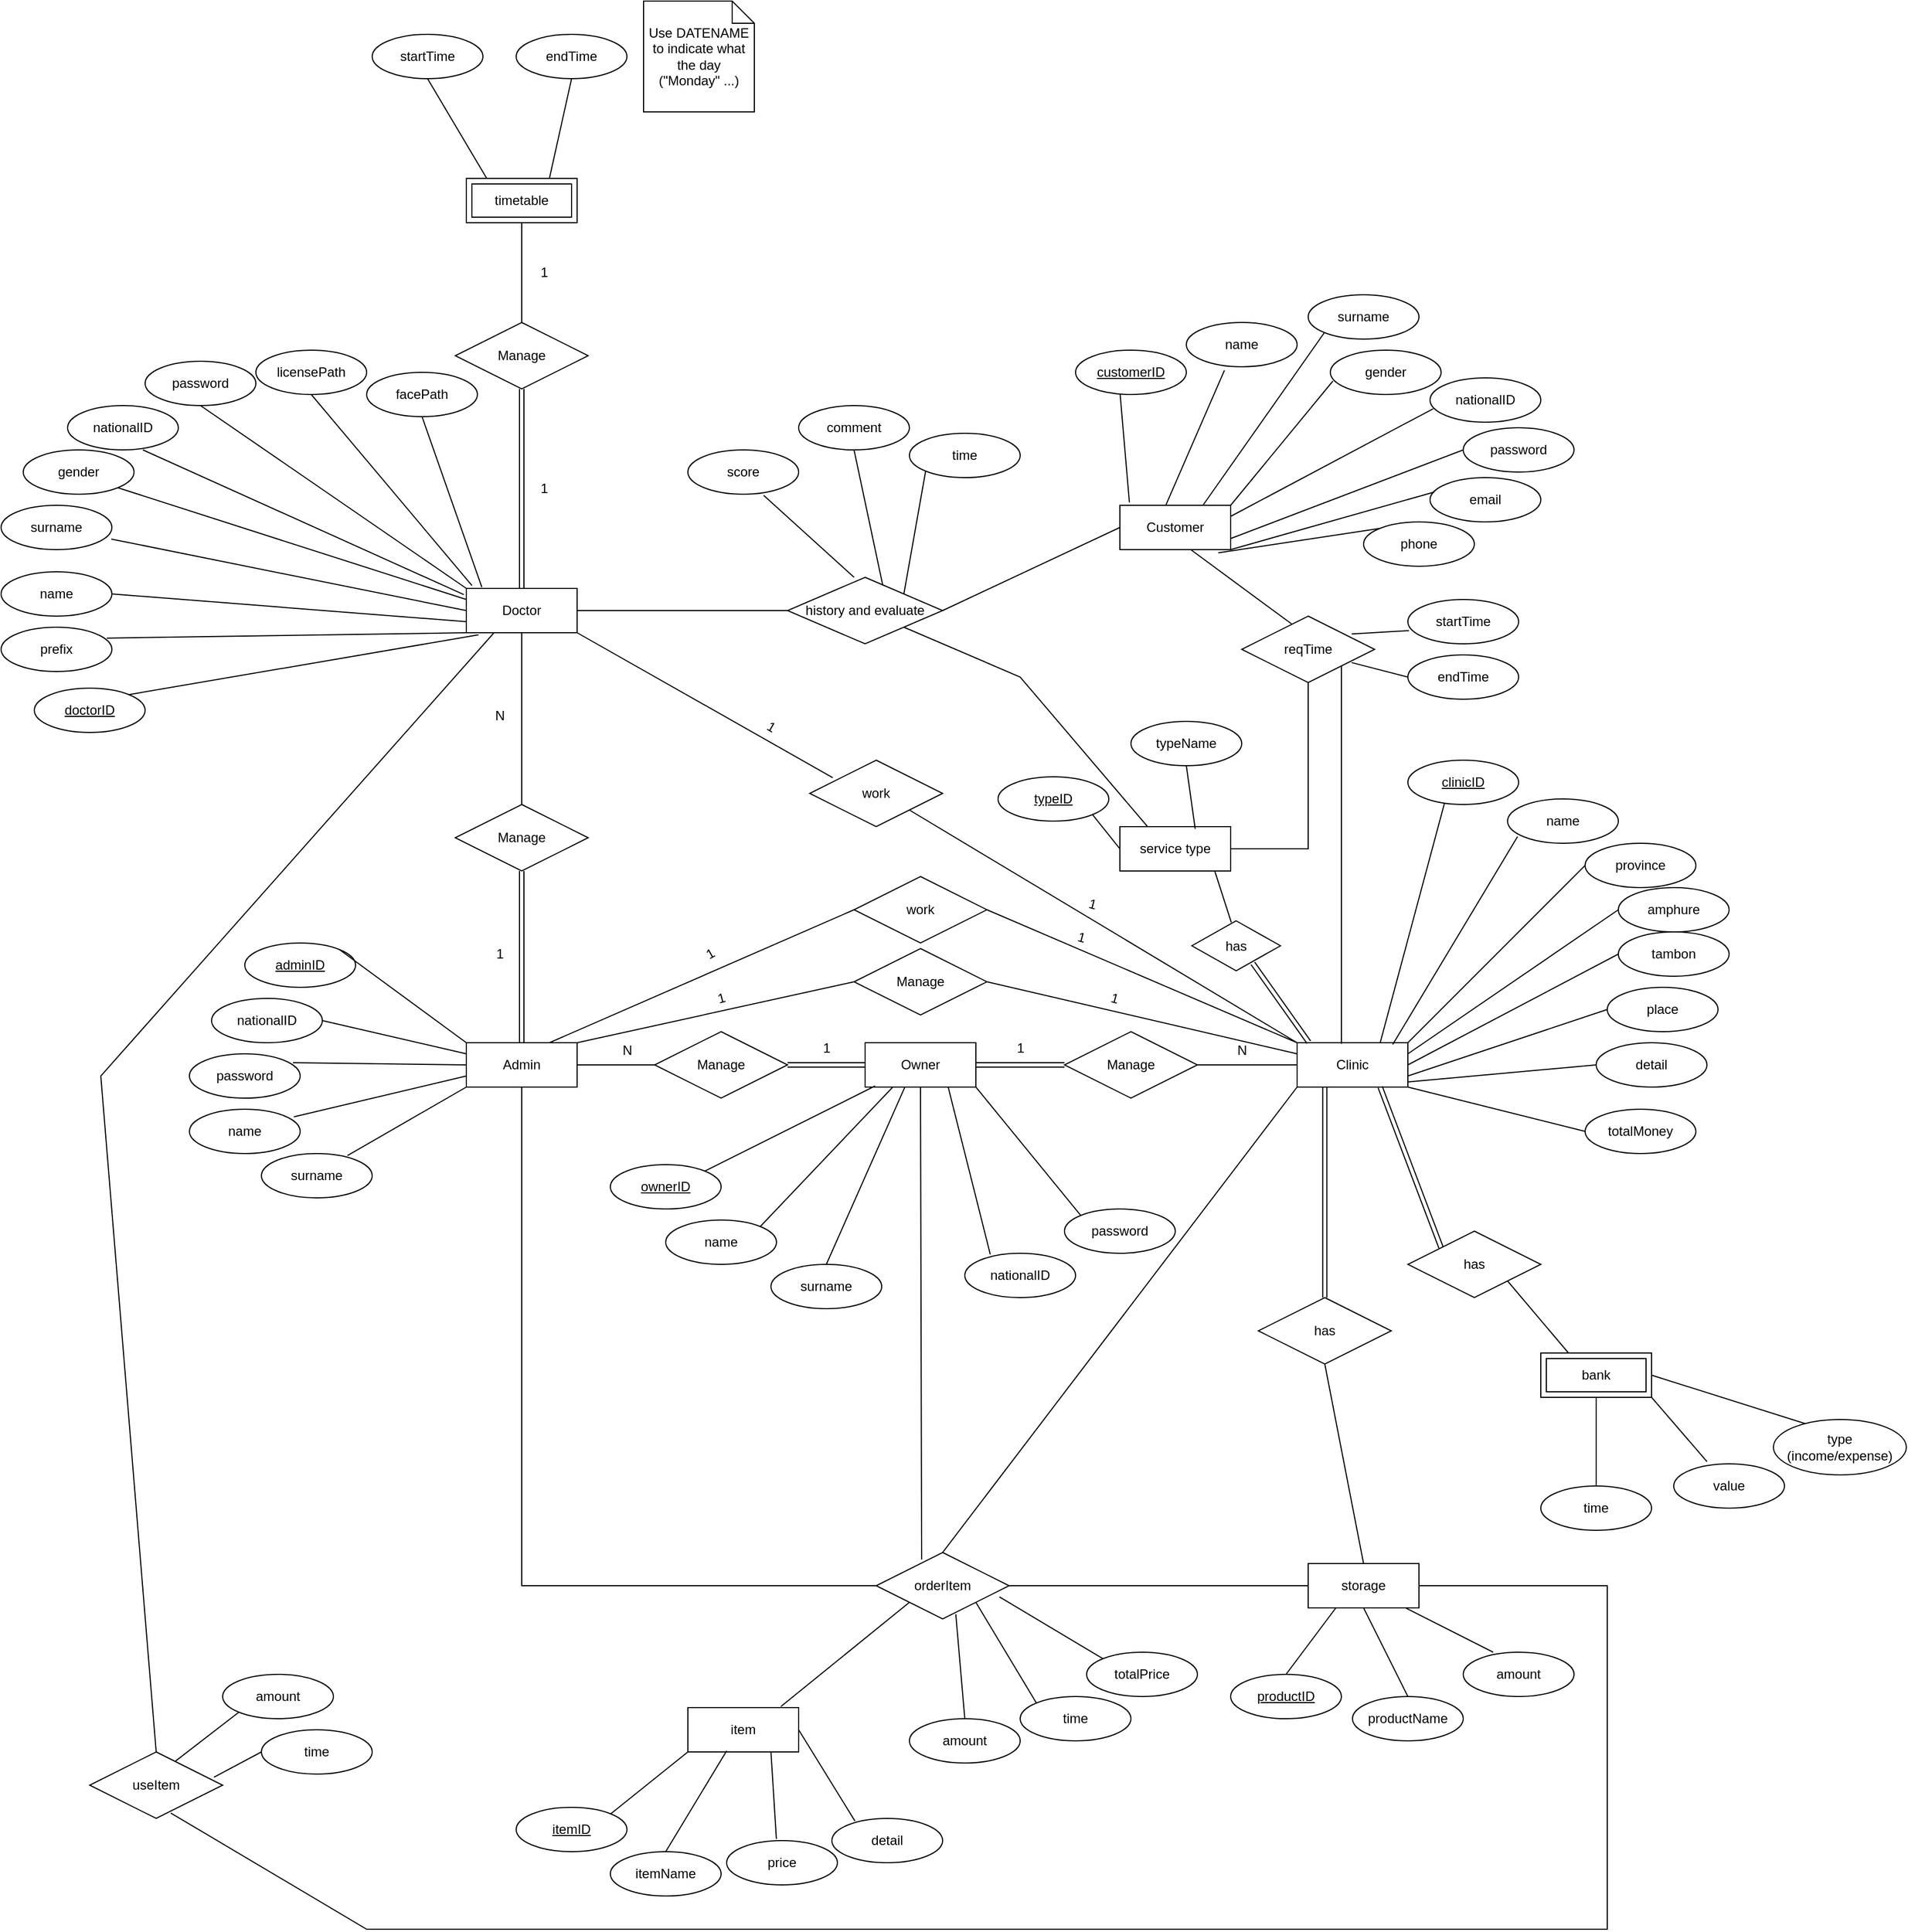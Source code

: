 <mxfile>
    <diagram id="PHzEzVtECec_gNBl3Z0X" name="Page-1">
        <mxGraphModel dx="1599" dy="1816" grid="1" gridSize="10" guides="1" tooltips="1" connect="1" arrows="1" fold="1" page="1" pageScale="1" pageWidth="1600" pageHeight="900" background="none" math="0" shadow="0">
            <root>
                <mxCell id="0"/>
                <mxCell id="1" parent="0"/>
                <mxCell id="2" value="Doctor" style="whiteSpace=wrap;html=1;align=center;" parent="1" vertex="1">
                    <mxGeometry x="1210" y="-50" width="100" height="40" as="geometry"/>
                </mxCell>
                <mxCell id="3" value="Customer" style="whiteSpace=wrap;html=1;align=center;" parent="1" vertex="1">
                    <mxGeometry x="1800" y="-125" width="100" height="40" as="geometry"/>
                </mxCell>
                <mxCell id="4" value="Clinic" style="whiteSpace=wrap;html=1;align=center;" parent="1" vertex="1">
                    <mxGeometry x="1960" y="360" width="100" height="40" as="geometry"/>
                </mxCell>
                <mxCell id="7" value="Manage" style="shape=rhombus;perimeter=rhombusPerimeter;whiteSpace=wrap;html=1;align=center;" parent="1" vertex="1">
                    <mxGeometry x="1200" y="145" width="120" height="60" as="geometry"/>
                </mxCell>
                <mxCell id="8" value="has" style="shape=rhombus;perimeter=rhombusPerimeter;whiteSpace=wrap;html=1;align=center;" parent="1" vertex="1">
                    <mxGeometry x="1865" y="250" width="80" height="45" as="geometry"/>
                </mxCell>
                <mxCell id="9" value="service type" style="whiteSpace=wrap;html=1;align=center;" parent="1" vertex="1">
                    <mxGeometry x="1800" y="165" width="100" height="40" as="geometry"/>
                </mxCell>
                <mxCell id="10" value="history and evaluate" style="shape=rhombus;perimeter=rhombusPerimeter;whiteSpace=wrap;html=1;align=center;" parent="1" vertex="1">
                    <mxGeometry x="1500" y="-60" width="140" height="60" as="geometry"/>
                </mxCell>
                <mxCell id="11" value="has" style="shape=rhombus;perimeter=rhombusPerimeter;whiteSpace=wrap;html=1;align=center;" parent="1" vertex="1">
                    <mxGeometry x="1925" y="590" width="120" height="60" as="geometry"/>
                </mxCell>
                <mxCell id="12" value="storage" style="whiteSpace=wrap;html=1;align=center;" parent="1" vertex="1">
                    <mxGeometry x="1970" y="830" width="100" height="40" as="geometry"/>
                </mxCell>
                <mxCell id="13" value="Admin" style="whiteSpace=wrap;html=1;align=center;" parent="1" vertex="1">
                    <mxGeometry x="1210" y="360" width="100" height="40" as="geometry"/>
                </mxCell>
                <mxCell id="14" value="has" style="shape=rhombus;perimeter=rhombusPerimeter;whiteSpace=wrap;html=1;align=center;" parent="1" vertex="1">
                    <mxGeometry x="2060" y="530" width="120" height="60" as="geometry"/>
                </mxCell>
                <mxCell id="22" value="adminID" style="ellipse;whiteSpace=wrap;html=1;align=center;fontStyle=4;" parent="1" vertex="1">
                    <mxGeometry x="1010" y="270" width="100" height="40" as="geometry"/>
                </mxCell>
                <mxCell id="23" value="name" style="ellipse;whiteSpace=wrap;html=1;align=center;" parent="1" vertex="1">
                    <mxGeometry x="790" y="-65" width="100" height="40" as="geometry"/>
                </mxCell>
                <mxCell id="24" value="surname" style="ellipse;whiteSpace=wrap;html=1;align=center;" parent="1" vertex="1">
                    <mxGeometry x="790" y="-125" width="100" height="40" as="geometry"/>
                </mxCell>
                <mxCell id="25" value="prefix" style="ellipse;whiteSpace=wrap;html=1;align=center;" parent="1" vertex="1">
                    <mxGeometry x="790" y="-15" width="100" height="40" as="geometry"/>
                </mxCell>
                <mxCell id="26" value="gender" style="ellipse;whiteSpace=wrap;html=1;align=center;" parent="1" vertex="1">
                    <mxGeometry x="810" y="-175" width="100" height="40" as="geometry"/>
                </mxCell>
                <mxCell id="27" value="doctorID" style="ellipse;whiteSpace=wrap;html=1;align=center;fontStyle=4;" parent="1" vertex="1">
                    <mxGeometry x="820" y="40" width="100" height="40" as="geometry"/>
                </mxCell>
                <mxCell id="28" value="customerID" style="ellipse;whiteSpace=wrap;html=1;align=center;fontStyle=4;" parent="1" vertex="1">
                    <mxGeometry x="1760" y="-265" width="100" height="40" as="geometry"/>
                </mxCell>
                <mxCell id="29" value="name" style="ellipse;whiteSpace=wrap;html=1;align=center;" parent="1" vertex="1">
                    <mxGeometry x="1860" y="-290" width="100" height="40" as="geometry"/>
                </mxCell>
                <mxCell id="30" value="surname" style="ellipse;whiteSpace=wrap;html=1;align=center;" parent="1" vertex="1">
                    <mxGeometry x="1970" y="-315" width="100" height="40" as="geometry"/>
                </mxCell>
                <mxCell id="33" value="name" style="ellipse;whiteSpace=wrap;html=1;align=center;" parent="1" vertex="1">
                    <mxGeometry x="960" y="420" width="100" height="40" as="geometry"/>
                </mxCell>
                <mxCell id="34" value="password" style="ellipse;whiteSpace=wrap;html=1;align=center;" parent="1" vertex="1">
                    <mxGeometry x="920" y="-255" width="100" height="40" as="geometry"/>
                </mxCell>
                <mxCell id="35" value="password" style="ellipse;whiteSpace=wrap;html=1;align=center;" parent="1" vertex="1">
                    <mxGeometry x="960" y="370" width="100" height="40" as="geometry"/>
                </mxCell>
                <mxCell id="36" value="nationalID" style="ellipse;whiteSpace=wrap;html=1;align=center;" parent="1" vertex="1">
                    <mxGeometry x="980" y="320" width="100" height="40" as="geometry"/>
                </mxCell>
                <mxCell id="37" value="surname" style="ellipse;whiteSpace=wrap;html=1;align=center;" parent="1" vertex="1">
                    <mxGeometry x="1025" y="460" width="100" height="40" as="geometry"/>
                </mxCell>
                <mxCell id="38" value="clinicID" style="ellipse;whiteSpace=wrap;html=1;align=center;fontStyle=4;" parent="1" vertex="1">
                    <mxGeometry x="2060" y="105" width="100" height="40" as="geometry"/>
                </mxCell>
                <mxCell id="39" value="name" style="ellipse;whiteSpace=wrap;html=1;align=center;" parent="1" vertex="1">
                    <mxGeometry x="2150" y="140" width="100" height="40" as="geometry"/>
                </mxCell>
                <mxCell id="40" value="place" style="ellipse;whiteSpace=wrap;html=1;align=center;" parent="1" vertex="1">
                    <mxGeometry x="2240" y="310" width="100" height="40" as="geometry"/>
                </mxCell>
                <mxCell id="41" value="province" style="ellipse;whiteSpace=wrap;html=1;align=center;" parent="1" vertex="1">
                    <mxGeometry x="2220" y="180" width="100" height="40" as="geometry"/>
                </mxCell>
                <mxCell id="42" value="amphure" style="ellipse;whiteSpace=wrap;html=1;align=center;" parent="1" vertex="1">
                    <mxGeometry x="2250" y="220" width="100" height="40" as="geometry"/>
                </mxCell>
                <mxCell id="43" value="tambon" style="ellipse;whiteSpace=wrap;html=1;align=center;" parent="1" vertex="1">
                    <mxGeometry x="2250" y="260" width="100" height="40" as="geometry"/>
                </mxCell>
                <mxCell id="44" value="Manage" style="shape=rhombus;perimeter=rhombusPerimeter;whiteSpace=wrap;html=1;align=center;" parent="1" vertex="1">
                    <mxGeometry x="1750" y="350" width="120" height="60" as="geometry"/>
                </mxCell>
                <mxCell id="46" value="typeID" style="ellipse;whiteSpace=wrap;html=1;align=center;fontStyle=4;" parent="1" vertex="1">
                    <mxGeometry x="1690" y="120" width="100" height="40" as="geometry"/>
                </mxCell>
                <mxCell id="47" value="typeName" style="ellipse;whiteSpace=wrap;html=1;align=center;" parent="1" vertex="1">
                    <mxGeometry x="1810" y="70" width="100" height="40" as="geometry"/>
                </mxCell>
                <mxCell id="48" value="productID" style="ellipse;whiteSpace=wrap;html=1;align=center;fontStyle=4;" parent="1" vertex="1">
                    <mxGeometry x="1900" y="930" width="100" height="40" as="geometry"/>
                </mxCell>
                <mxCell id="49" value="productName" style="ellipse;whiteSpace=wrap;html=1;align=center;" parent="1" vertex="1">
                    <mxGeometry x="2010" y="950" width="100" height="40" as="geometry"/>
                </mxCell>
                <mxCell id="50" value="amount" style="ellipse;whiteSpace=wrap;html=1;align=center;" parent="1" vertex="1">
                    <mxGeometry x="2110" y="910" width="100" height="40" as="geometry"/>
                </mxCell>
                <mxCell id="52" value="value" style="ellipse;whiteSpace=wrap;html=1;align=center;" parent="1" vertex="1">
                    <mxGeometry x="2300" y="740" width="100" height="40" as="geometry"/>
                </mxCell>
                <mxCell id="53" value="Owner" style="whiteSpace=wrap;html=1;align=center;" parent="1" vertex="1">
                    <mxGeometry x="1570" y="360" width="100" height="40" as="geometry"/>
                </mxCell>
                <mxCell id="54" value="Manage" style="shape=rhombus;perimeter=rhombusPerimeter;whiteSpace=wrap;html=1;align=center;" parent="1" vertex="1">
                    <mxGeometry x="1380" y="350" width="120" height="60" as="geometry"/>
                </mxCell>
                <mxCell id="56" value="detail" style="ellipse;whiteSpace=wrap;html=1;align=center;" parent="1" vertex="1">
                    <mxGeometry x="2230" y="360" width="100" height="40" as="geometry"/>
                </mxCell>
                <mxCell id="60" value="" style="endArrow=none;html=1;rounded=0;exitX=1;exitY=0.5;exitDx=0;exitDy=0;entryX=0;entryY=0.5;entryDx=0;entryDy=0;" parent="1" source="44" target="4" edge="1">
                    <mxGeometry relative="1" as="geometry">
                        <mxPoint x="1800" y="310" as="sourcePoint"/>
                        <mxPoint x="1960" y="310" as="targetPoint"/>
                    </mxGeometry>
                </mxCell>
                <mxCell id="61" value="" style="endArrow=none;html=1;rounded=0;entryX=0.33;entryY=0.975;entryDx=0;entryDy=0;exitX=0.75;exitY=0;exitDx=0;exitDy=0;entryPerimeter=0;" parent="1" source="4" target="38" edge="1">
                    <mxGeometry relative="1" as="geometry">
                        <mxPoint x="2060" y="300" as="sourcePoint"/>
                        <mxPoint x="2220" y="300" as="targetPoint"/>
                    </mxGeometry>
                </mxCell>
                <mxCell id="62" value="" style="endArrow=none;html=1;rounded=0;exitX=0.863;exitY=0.041;exitDx=0;exitDy=0;entryX=0.09;entryY=0.85;entryDx=0;entryDy=0;entryPerimeter=0;exitPerimeter=0;" parent="1" source="4" target="39" edge="1">
                    <mxGeometry relative="1" as="geometry">
                        <mxPoint x="2110" y="330" as="sourcePoint"/>
                        <mxPoint x="2270" y="330" as="targetPoint"/>
                    </mxGeometry>
                </mxCell>
                <mxCell id="63" value="" style="endArrow=none;html=1;rounded=0;exitX=1;exitY=0;exitDx=0;exitDy=0;entryX=0;entryY=0.5;entryDx=0;entryDy=0;" parent="1" source="4" target="41" edge="1">
                    <mxGeometry relative="1" as="geometry">
                        <mxPoint x="2090" y="380" as="sourcePoint"/>
                        <mxPoint x="2250" y="380" as="targetPoint"/>
                    </mxGeometry>
                </mxCell>
                <mxCell id="64" value="" style="endArrow=none;html=1;rounded=0;exitX=1;exitY=0.25;exitDx=0;exitDy=0;entryX=0;entryY=0.5;entryDx=0;entryDy=0;" parent="1" source="4" target="42" edge="1">
                    <mxGeometry relative="1" as="geometry">
                        <mxPoint x="2090" y="370" as="sourcePoint"/>
                        <mxPoint x="2250" y="370" as="targetPoint"/>
                    </mxGeometry>
                </mxCell>
                <mxCell id="65" value="" style="endArrow=none;html=1;rounded=0;exitX=1;exitY=0.5;exitDx=0;exitDy=0;entryX=0;entryY=0.5;entryDx=0;entryDy=0;" parent="1" source="4" target="43" edge="1">
                    <mxGeometry relative="1" as="geometry">
                        <mxPoint x="2080" y="390" as="sourcePoint"/>
                        <mxPoint x="2240" y="390" as="targetPoint"/>
                    </mxGeometry>
                </mxCell>
                <mxCell id="66" value="" style="endArrow=none;html=1;rounded=0;exitX=1;exitY=0.75;exitDx=0;exitDy=0;entryX=0;entryY=0.5;entryDx=0;entryDy=0;" parent="1" source="4" target="40" edge="1">
                    <mxGeometry relative="1" as="geometry">
                        <mxPoint x="2080" y="400" as="sourcePoint"/>
                        <mxPoint x="2240" y="400" as="targetPoint"/>
                    </mxGeometry>
                </mxCell>
                <mxCell id="67" value="" style="endArrow=none;html=1;rounded=0;exitX=1.001;exitY=0.885;exitDx=0;exitDy=0;exitPerimeter=0;entryX=0;entryY=0.5;entryDx=0;entryDy=0;" parent="1" source="4" target="56" edge="1">
                    <mxGeometry relative="1" as="geometry">
                        <mxPoint x="2070" y="430" as="sourcePoint"/>
                        <mxPoint x="2230" y="430" as="targetPoint"/>
                    </mxGeometry>
                </mxCell>
                <mxCell id="72" value="" style="endArrow=none;html=1;rounded=0;exitX=0.857;exitY=1.004;exitDx=0;exitDy=0;entryX=0.445;entryY=0.032;entryDx=0;entryDy=0;entryPerimeter=0;exitPerimeter=0;" parent="1" source="9" target="8" edge="1">
                    <mxGeometry relative="1" as="geometry">
                        <mxPoint x="1870" y="620" as="sourcePoint"/>
                        <mxPoint x="2030" y="620" as="targetPoint"/>
                    </mxGeometry>
                </mxCell>
                <mxCell id="73" value="" style="endArrow=none;html=1;rounded=0;exitX=0.5;exitY=0;exitDx=0;exitDy=0;entryX=0.5;entryY=1;entryDx=0;entryDy=0;" parent="1" source="12" target="11" edge="1">
                    <mxGeometry relative="1" as="geometry">
                        <mxPoint x="2020" y="610" as="sourcePoint"/>
                        <mxPoint x="2180" y="610" as="targetPoint"/>
                    </mxGeometry>
                </mxCell>
                <mxCell id="74" value="" style="endArrow=none;html=1;rounded=0;entryX=0.25;entryY=0;entryDx=0;entryDy=0;exitX=1;exitY=1;exitDx=0;exitDy=0;" parent="1" source="14" target="255" edge="1">
                    <mxGeometry relative="1" as="geometry">
                        <mxPoint x="2150" y="570" as="sourcePoint"/>
                        <mxPoint x="2205" y="640" as="targetPoint"/>
                    </mxGeometry>
                </mxCell>
                <mxCell id="75" value="" style="endArrow=none;html=1;rounded=0;entryX=0;entryY=0.5;entryDx=0;entryDy=0;exitX=1;exitY=1;exitDx=0;exitDy=0;" parent="1" source="46" target="9" edge="1">
                    <mxGeometry relative="1" as="geometry">
                        <mxPoint x="1660" y="680" as="sourcePoint"/>
                        <mxPoint x="1820" y="680" as="targetPoint"/>
                    </mxGeometry>
                </mxCell>
                <mxCell id="76" value="" style="endArrow=none;html=1;rounded=0;exitX=0.68;exitY=0.05;exitDx=0;exitDy=0;entryX=0.5;entryY=1;entryDx=0;entryDy=0;exitPerimeter=0;" parent="1" source="9" target="47" edge="1">
                    <mxGeometry relative="1" as="geometry">
                        <mxPoint x="1880" y="600" as="sourcePoint"/>
                        <mxPoint x="2040" y="600" as="targetPoint"/>
                    </mxGeometry>
                </mxCell>
                <mxCell id="77" value="" style="endArrow=none;html=1;rounded=0;entryX=0.25;entryY=1;entryDx=0;entryDy=0;exitX=0.5;exitY=0;exitDx=0;exitDy=0;" parent="1" source="48" target="12" edge="1">
                    <mxGeometry relative="1" as="geometry">
                        <mxPoint x="1910" y="900" as="sourcePoint"/>
                        <mxPoint x="2070" y="900" as="targetPoint"/>
                    </mxGeometry>
                </mxCell>
                <mxCell id="78" value="" style="endArrow=none;html=1;rounded=0;exitX=0.5;exitY=1;exitDx=0;exitDy=0;entryX=0.5;entryY=0;entryDx=0;entryDy=0;" parent="1" source="12" target="49" edge="1">
                    <mxGeometry relative="1" as="geometry">
                        <mxPoint x="2010" y="900" as="sourcePoint"/>
                        <mxPoint x="2170" y="900" as="targetPoint"/>
                    </mxGeometry>
                </mxCell>
                <mxCell id="79" value="" style="endArrow=none;html=1;rounded=0;exitX=0.88;exitY=1;exitDx=0;exitDy=0;exitPerimeter=0;entryX=0.27;entryY=0;entryDx=0;entryDy=0;entryPerimeter=0;" parent="1" source="12" target="50" edge="1">
                    <mxGeometry relative="1" as="geometry">
                        <mxPoint x="2060" y="880" as="sourcePoint"/>
                        <mxPoint x="2220" y="880" as="targetPoint"/>
                    </mxGeometry>
                </mxCell>
                <mxCell id="80" value="" style="endArrow=none;html=1;rounded=0;exitX=1;exitY=0.5;exitDx=0;exitDy=0;entryX=0.24;entryY=0.075;entryDx=0;entryDy=0;entryPerimeter=0;" parent="1" source="255" target="256" edge="1">
                    <mxGeometry relative="1" as="geometry">
                        <mxPoint x="2280" y="660" as="sourcePoint"/>
                        <mxPoint x="2414.0" y="703" as="targetPoint"/>
                    </mxGeometry>
                </mxCell>
                <mxCell id="81" value="" style="endArrow=none;html=1;rounded=0;entryX=0.3;entryY=-0.05;entryDx=0;entryDy=0;entryPerimeter=0;exitX=1;exitY=1;exitDx=0;exitDy=0;" parent="1" source="255" target="52" edge="1">
                    <mxGeometry relative="1" as="geometry">
                        <mxPoint x="2280" y="680" as="sourcePoint"/>
                        <mxPoint x="2369" y="663" as="targetPoint"/>
                    </mxGeometry>
                </mxCell>
                <mxCell id="83" value="ownerID" style="ellipse;whiteSpace=wrap;html=1;align=center;fontStyle=4;" parent="1" vertex="1">
                    <mxGeometry x="1340" y="470" width="100" height="40" as="geometry"/>
                </mxCell>
                <mxCell id="84" value="name" style="ellipse;whiteSpace=wrap;html=1;align=center;" parent="1" vertex="1">
                    <mxGeometry x="1390" y="520" width="100" height="40" as="geometry"/>
                </mxCell>
                <mxCell id="85" value="nationalID" style="ellipse;whiteSpace=wrap;html=1;align=center;" parent="1" vertex="1">
                    <mxGeometry x="1660" y="550" width="100" height="40" as="geometry"/>
                </mxCell>
                <mxCell id="86" value="password" style="ellipse;whiteSpace=wrap;html=1;align=center;" parent="1" vertex="1">
                    <mxGeometry x="1750" y="510" width="100" height="40" as="geometry"/>
                </mxCell>
                <mxCell id="93" value="" style="shape=link;html=1;rounded=0;entryX=0.688;entryY=0.852;entryDx=0;entryDy=0;exitX=0.106;exitY=-0.011;exitDx=0;exitDy=0;exitPerimeter=0;entryPerimeter=0;" parent="1" source="4" target="8" edge="1">
                    <mxGeometry relative="1" as="geometry">
                        <mxPoint x="1690" y="459" as="sourcePoint"/>
                        <mxPoint x="1850" y="459" as="targetPoint"/>
                    </mxGeometry>
                </mxCell>
                <mxCell id="95" value="" style="shape=link;html=1;rounded=0;entryX=0.5;entryY=0;entryDx=0;entryDy=0;exitX=0.25;exitY=1;exitDx=0;exitDy=0;width=-3.684;" parent="1" source="4" target="11" edge="1">
                    <mxGeometry relative="1" as="geometry">
                        <mxPoint x="1700" y="469" as="sourcePoint"/>
                        <mxPoint x="1860" y="469" as="targetPoint"/>
                    </mxGeometry>
                </mxCell>
                <mxCell id="96" value="" style="shape=link;html=1;rounded=0;entryX=0;entryY=0;entryDx=0;entryDy=0;exitX=0.75;exitY=1;exitDx=0;exitDy=0;" parent="1" source="4" target="14" edge="1">
                    <mxGeometry relative="1" as="geometry">
                        <mxPoint x="2000" y="479.5" as="sourcePoint"/>
                        <mxPoint x="2160" y="479.5" as="targetPoint"/>
                    </mxGeometry>
                </mxCell>
                <mxCell id="97" value="" style="shape=link;html=1;rounded=0;exitX=1;exitY=0.5;exitDx=0;exitDy=0;entryX=0;entryY=0.5;entryDx=0;entryDy=0;" parent="1" source="53" target="44" edge="1">
                    <mxGeometry relative="1" as="geometry">
                        <mxPoint x="1710" y="450" as="sourcePoint"/>
                        <mxPoint x="1870" y="450" as="targetPoint"/>
                    </mxGeometry>
                </mxCell>
                <mxCell id="98" value="" style="shape=link;html=1;rounded=0;entryX=0;entryY=0.5;entryDx=0;entryDy=0;exitX=1;exitY=0.5;exitDx=0;exitDy=0;" parent="1" source="54" target="53" edge="1">
                    <mxGeometry relative="1" as="geometry">
                        <mxPoint x="1460" y="439.5" as="sourcePoint"/>
                        <mxPoint x="1620" y="439.5" as="targetPoint"/>
                    </mxGeometry>
                </mxCell>
                <mxCell id="103" value="" style="endArrow=none;html=1;rounded=0;exitX=1;exitY=0;exitDx=0;exitDy=0;entryX=0.09;entryY=0.975;entryDx=0;entryDy=0;entryPerimeter=0;" parent="1" source="83" target="53" edge="1">
                    <mxGeometry relative="1" as="geometry">
                        <mxPoint x="1510" y="450" as="sourcePoint"/>
                        <mxPoint x="1670" y="450" as="targetPoint"/>
                    </mxGeometry>
                </mxCell>
                <mxCell id="104" value="" style="endArrow=none;html=1;rounded=0;exitX=1;exitY=0;exitDx=0;exitDy=0;entryX=0.25;entryY=1;entryDx=0;entryDy=0;" parent="1" source="84" target="53" edge="1">
                    <mxGeometry relative="1" as="geometry">
                        <mxPoint x="1590" y="460" as="sourcePoint"/>
                        <mxPoint x="1750" y="460" as="targetPoint"/>
                    </mxGeometry>
                </mxCell>
                <mxCell id="105" value="" style="endArrow=none;html=1;rounded=0;exitX=0.23;exitY=0.025;exitDx=0;exitDy=0;exitPerimeter=0;entryX=0.75;entryY=1;entryDx=0;entryDy=0;" parent="1" source="85" target="53" edge="1">
                    <mxGeometry relative="1" as="geometry">
                        <mxPoint x="1640" y="450" as="sourcePoint"/>
                        <mxPoint x="1800" y="450" as="targetPoint"/>
                    </mxGeometry>
                </mxCell>
                <mxCell id="106" value="" style="endArrow=none;html=1;rounded=0;exitX=0;exitY=0;exitDx=0;exitDy=0;entryX=1;entryY=1;entryDx=0;entryDy=0;" parent="1" source="86" target="53" edge="1">
                    <mxGeometry relative="1" as="geometry">
                        <mxPoint x="1680" y="450" as="sourcePoint"/>
                        <mxPoint x="1840" y="450" as="targetPoint"/>
                    </mxGeometry>
                </mxCell>
                <mxCell id="107" value="" style="endArrow=none;html=1;rounded=0;exitX=1;exitY=0.5;exitDx=0;exitDy=0;entryX=0;entryY=0.5;entryDx=0;entryDy=0;" parent="1" source="13" target="54" edge="1">
                    <mxGeometry relative="1" as="geometry">
                        <mxPoint x="1340" y="430" as="sourcePoint"/>
                        <mxPoint x="1500" y="430" as="targetPoint"/>
                    </mxGeometry>
                </mxCell>
                <mxCell id="108" value="" style="endArrow=none;html=1;rounded=0;exitX=1;exitY=0;exitDx=0;exitDy=0;entryX=0;entryY=0;entryDx=0;entryDy=0;" parent="1" source="22" target="13" edge="1">
                    <mxGeometry relative="1" as="geometry">
                        <mxPoint x="1050" y="400" as="sourcePoint"/>
                        <mxPoint x="1210" y="400" as="targetPoint"/>
                    </mxGeometry>
                </mxCell>
                <mxCell id="109" value="" style="endArrow=none;html=1;rounded=0;exitX=1;exitY=0.5;exitDx=0;exitDy=0;entryX=0;entryY=0.25;entryDx=0;entryDy=0;" parent="1" source="36" target="13" edge="1">
                    <mxGeometry relative="1" as="geometry">
                        <mxPoint x="1170" y="450" as="sourcePoint"/>
                        <mxPoint x="1330" y="450" as="targetPoint"/>
                    </mxGeometry>
                </mxCell>
                <mxCell id="110" value="" style="endArrow=none;html=1;rounded=0;exitX=0.935;exitY=0.2;exitDx=0;exitDy=0;exitPerimeter=0;entryX=0;entryY=0.5;entryDx=0;entryDy=0;" parent="1" source="35" target="13" edge="1">
                    <mxGeometry relative="1" as="geometry">
                        <mxPoint x="1240" y="460" as="sourcePoint"/>
                        <mxPoint x="1400" y="460" as="targetPoint"/>
                    </mxGeometry>
                </mxCell>
                <mxCell id="111" value="" style="endArrow=none;html=1;rounded=0;exitX=0.943;exitY=0.171;exitDx=0;exitDy=0;exitPerimeter=0;entryX=0;entryY=0.75;entryDx=0;entryDy=0;" parent="1" source="33" target="13" edge="1">
                    <mxGeometry relative="1" as="geometry">
                        <mxPoint x="1240" y="470" as="sourcePoint"/>
                        <mxPoint x="1400" y="470" as="targetPoint"/>
                    </mxGeometry>
                </mxCell>
                <mxCell id="112" value="" style="endArrow=none;html=1;rounded=0;exitX=0.777;exitY=0.046;exitDx=0;exitDy=0;entryX=0;entryY=1;entryDx=0;entryDy=0;exitPerimeter=0;" parent="1" source="37" target="13" edge="1">
                    <mxGeometry relative="1" as="geometry">
                        <mxPoint x="1310" y="470" as="sourcePoint"/>
                        <mxPoint x="1470" y="470" as="targetPoint"/>
                    </mxGeometry>
                </mxCell>
                <mxCell id="113" value="" style="shape=link;html=1;rounded=0;exitX=0.5;exitY=0;exitDx=0;exitDy=0;entryX=0.5;entryY=1;entryDx=0;entryDy=0;" parent="1" source="13" target="7" edge="1">
                    <mxGeometry relative="1" as="geometry">
                        <mxPoint x="1270" y="290" as="sourcePoint"/>
                        <mxPoint x="1430" y="290" as="targetPoint"/>
                    </mxGeometry>
                </mxCell>
                <mxCell id="114" value="" style="endArrow=none;html=1;rounded=0;exitX=0.5;exitY=1;exitDx=0;exitDy=0;entryX=0.5;entryY=0;entryDx=0;entryDy=0;" parent="1" source="2" target="7" edge="1">
                    <mxGeometry relative="1" as="geometry">
                        <mxPoint x="1270" y="20" as="sourcePoint"/>
                        <mxPoint x="1430" y="20" as="targetPoint"/>
                    </mxGeometry>
                </mxCell>
                <mxCell id="115" value="" style="endArrow=none;html=1;rounded=0;exitX=1;exitY=0;exitDx=0;exitDy=0;entryX=0.11;entryY=1.047;entryDx=0;entryDy=0;entryPerimeter=0;" parent="1" source="27" target="2" edge="1">
                    <mxGeometry relative="1" as="geometry">
                        <mxPoint x="1130" y="30" as="sourcePoint"/>
                        <mxPoint x="1290" y="30" as="targetPoint"/>
                    </mxGeometry>
                </mxCell>
                <mxCell id="116" value="" style="endArrow=none;html=1;rounded=0;exitX=0.954;exitY=0.247;exitDx=0;exitDy=0;entryX=0;entryY=1;entryDx=0;entryDy=0;exitPerimeter=0;entryPerimeter=0;" parent="1" source="25" target="2" edge="1">
                    <mxGeometry relative="1" as="geometry">
                        <mxPoint x="1120" y="50" as="sourcePoint"/>
                        <mxPoint x="1280" y="50" as="targetPoint"/>
                    </mxGeometry>
                </mxCell>
                <mxCell id="117" value="" style="endArrow=none;html=1;rounded=0;exitX=1;exitY=0.5;exitDx=0;exitDy=0;entryX=0;entryY=0.75;entryDx=0;entryDy=0;" parent="1" source="23" target="2" edge="1">
                    <mxGeometry relative="1" as="geometry">
                        <mxPoint x="1120" y="40" as="sourcePoint"/>
                        <mxPoint x="1280" y="40" as="targetPoint"/>
                    </mxGeometry>
                </mxCell>
                <mxCell id="118" value="" style="endArrow=none;html=1;rounded=0;exitX=0.995;exitY=0.762;exitDx=0;exitDy=0;exitPerimeter=0;entryX=0;entryY=0.5;entryDx=0;entryDy=0;" parent="1" source="24" target="2" edge="1">
                    <mxGeometry relative="1" as="geometry">
                        <mxPoint x="1230" y="-80" as="sourcePoint"/>
                        <mxPoint x="1390" y="-80" as="targetPoint"/>
                    </mxGeometry>
                </mxCell>
                <mxCell id="119" value="" style="endArrow=none;html=1;rounded=0;exitX=1;exitY=1;exitDx=0;exitDy=0;entryX=0;entryY=0.25;entryDx=0;entryDy=0;" parent="1" source="26" target="2" edge="1">
                    <mxGeometry relative="1" as="geometry">
                        <mxPoint x="1270" y="-80" as="sourcePoint"/>
                        <mxPoint x="1430" y="-80" as="targetPoint"/>
                    </mxGeometry>
                </mxCell>
                <mxCell id="120" value="" style="endArrow=none;html=1;rounded=0;entryX=0.5;entryY=1;entryDx=0;entryDy=0;exitX=0;exitY=0;exitDx=0;exitDy=0;" parent="1" source="2" target="34" edge="1">
                    <mxGeometry relative="1" as="geometry">
                        <mxPoint x="1280" y="-50" as="sourcePoint"/>
                        <mxPoint x="1430" y="-80" as="targetPoint"/>
                    </mxGeometry>
                </mxCell>
                <mxCell id="121" value="" style="endArrow=none;html=1;rounded=0;exitX=1;exitY=0.5;exitDx=0;exitDy=0;entryX=0;entryY=0.5;entryDx=0;entryDy=0;" parent="1" source="2" target="10" edge="1">
                    <mxGeometry relative="1" as="geometry">
                        <mxPoint x="1360" y="10" as="sourcePoint"/>
                        <mxPoint x="1520" y="10" as="targetPoint"/>
                    </mxGeometry>
                </mxCell>
                <mxCell id="122" value="" style="endArrow=none;html=1;rounded=0;exitX=1;exitY=0.5;exitDx=0;exitDy=0;entryX=0;entryY=0.5;entryDx=0;entryDy=0;" parent="1" source="10" target="3" edge="1">
                    <mxGeometry relative="1" as="geometry">
                        <mxPoint x="1570" y="20" as="sourcePoint"/>
                        <mxPoint x="1730" y="20" as="targetPoint"/>
                    </mxGeometry>
                </mxCell>
                <mxCell id="125" value="" style="endArrow=none;html=1;rounded=0;exitX=0.402;exitY=0.987;exitDx=0;exitDy=0;exitPerimeter=0;entryX=0.086;entryY=-0.066;entryDx=0;entryDy=0;entryPerimeter=0;" parent="1" source="28" target="3" edge="1">
                    <mxGeometry relative="1" as="geometry">
                        <mxPoint x="1950" y="-305" as="sourcePoint"/>
                        <mxPoint x="2110" y="-305" as="targetPoint"/>
                    </mxGeometry>
                </mxCell>
                <mxCell id="126" value="" style="endArrow=none;html=1;rounded=0;exitX=0.412;exitY=0.013;exitDx=0;exitDy=0;entryX=0.344;entryY=1.079;entryDx=0;entryDy=0;entryPerimeter=0;exitPerimeter=0;" parent="1" source="3" target="29" edge="1">
                    <mxGeometry relative="1" as="geometry">
                        <mxPoint x="1970" y="-295" as="sourcePoint"/>
                        <mxPoint x="2130" y="-295" as="targetPoint"/>
                    </mxGeometry>
                </mxCell>
                <mxCell id="127" value="" style="endArrow=none;html=1;rounded=0;exitX=0.75;exitY=0;exitDx=0;exitDy=0;entryX=0;entryY=1;entryDx=0;entryDy=0;" parent="1" source="3" target="30" edge="1">
                    <mxGeometry relative="1" as="geometry">
                        <mxPoint x="2030" y="-285" as="sourcePoint"/>
                        <mxPoint x="2190" y="-285" as="targetPoint"/>
                    </mxGeometry>
                </mxCell>
                <mxCell id="128" value="" style="endArrow=none;html=1;rounded=0;exitX=1;exitY=0;exitDx=0;exitDy=0;entryX=0.023;entryY=0.697;entryDx=0;entryDy=0;entryPerimeter=0;" parent="1" source="3" target="32" edge="1">
                    <mxGeometry relative="1" as="geometry">
                        <mxPoint x="2030" y="-245" as="sourcePoint"/>
                        <mxPoint x="2190" y="-245" as="targetPoint"/>
                    </mxGeometry>
                </mxCell>
                <mxCell id="130" value="totalMoney" style="ellipse;whiteSpace=wrap;html=1;align=center;" parent="1" vertex="1">
                    <mxGeometry x="2220" y="420" width="100" height="40" as="geometry"/>
                </mxCell>
                <mxCell id="131" value="" style="endArrow=none;html=1;rounded=0;exitX=1;exitY=1;exitDx=0;exitDy=0;entryX=0;entryY=0.5;entryDx=0;entryDy=0;" parent="1" source="4" target="130" edge="1">
                    <mxGeometry relative="1" as="geometry">
                        <mxPoint x="2080" y="410" as="sourcePoint"/>
                        <mxPoint x="2160" y="440" as="targetPoint"/>
                    </mxGeometry>
                </mxCell>
                <mxCell id="138" value="score" style="ellipse;whiteSpace=wrap;html=1;align=center;" parent="1" vertex="1">
                    <mxGeometry x="1410" y="-175" width="100" height="40" as="geometry"/>
                </mxCell>
                <mxCell id="139" value="comment" style="ellipse;whiteSpace=wrap;html=1;align=center;" parent="1" vertex="1">
                    <mxGeometry x="1510" y="-215" width="100" height="40" as="geometry"/>
                </mxCell>
                <mxCell id="140" value="" style="endArrow=none;html=1;rounded=0;exitX=0.429;exitY=0;exitDx=0;exitDy=0;entryX=0.684;entryY=1.026;entryDx=0;entryDy=0;exitPerimeter=0;entryPerimeter=0;" parent="1" source="10" target="138" edge="1">
                    <mxGeometry relative="1" as="geometry">
                        <mxPoint x="1470" y="120" as="sourcePoint"/>
                        <mxPoint x="1630" y="120" as="targetPoint"/>
                    </mxGeometry>
                </mxCell>
                <mxCell id="141" value="" style="endArrow=none;html=1;rounded=0;exitX=0.614;exitY=0.121;exitDx=0;exitDy=0;exitPerimeter=0;entryX=0.5;entryY=1;entryDx=0;entryDy=0;" parent="1" source="10" target="139" edge="1">
                    <mxGeometry relative="1" as="geometry">
                        <mxPoint x="1590" y="90" as="sourcePoint"/>
                        <mxPoint x="1750" y="90" as="targetPoint"/>
                    </mxGeometry>
                </mxCell>
                <mxCell id="143" value="1" style="text;html=1;align=center;verticalAlign=middle;resizable=0;points=[];autosize=1;strokeColor=none;fillColor=none;" parent="1" vertex="1">
                    <mxGeometry x="1520" y="350" width="30" height="30" as="geometry"/>
                </mxCell>
                <mxCell id="144" value="1" style="text;html=1;align=center;verticalAlign=middle;resizable=0;points=[];autosize=1;strokeColor=none;fillColor=none;" parent="1" vertex="1">
                    <mxGeometry x="1695" y="350" width="30" height="30" as="geometry"/>
                </mxCell>
                <mxCell id="145" value="N" style="text;html=1;align=center;verticalAlign=middle;resizable=0;points=[];autosize=1;strokeColor=none;fillColor=none;" parent="1" vertex="1">
                    <mxGeometry x="1895" y="352" width="30" height="30" as="geometry"/>
                </mxCell>
                <mxCell id="146" value="N" style="text;html=1;align=center;verticalAlign=middle;resizable=0;points=[];autosize=1;strokeColor=none;fillColor=none;" parent="1" vertex="1">
                    <mxGeometry x="1340" y="352" width="30" height="30" as="geometry"/>
                </mxCell>
                <mxCell id="147" value="1" style="text;html=1;align=center;verticalAlign=middle;resizable=0;points=[];autosize=1;strokeColor=none;fillColor=none;" parent="1" vertex="1">
                    <mxGeometry x="1225" y="265" width="30" height="30" as="geometry"/>
                </mxCell>
                <mxCell id="148" value="N" style="text;html=1;align=center;verticalAlign=middle;resizable=0;points=[];autosize=1;strokeColor=none;fillColor=none;" parent="1" vertex="1">
                    <mxGeometry x="1225" y="50" width="30" height="30" as="geometry"/>
                </mxCell>
                <mxCell id="149" value="time" style="ellipse;whiteSpace=wrap;html=1;align=center;" parent="1" vertex="1">
                    <mxGeometry x="2180" y="760" width="100" height="40" as="geometry"/>
                </mxCell>
                <mxCell id="150" value="" style="endArrow=none;html=1;rounded=0;exitX=0.5;exitY=1;exitDx=0;exitDy=0;entryX=0.5;entryY=0;entryDx=0;entryDy=0;" parent="1" source="255" target="149" edge="1">
                    <mxGeometry relative="1" as="geometry">
                        <mxPoint x="2230" y="680" as="sourcePoint"/>
                        <mxPoint x="2370" y="670" as="targetPoint"/>
                    </mxGeometry>
                </mxCell>
                <mxCell id="151" value="nationalID" style="ellipse;whiteSpace=wrap;html=1;align=center;" parent="1" vertex="1">
                    <mxGeometry x="850" y="-215" width="100" height="40" as="geometry"/>
                </mxCell>
                <mxCell id="152" value="" style="endArrow=none;html=1;rounded=0;exitX=-0.023;exitY=0.14;exitDx=0;exitDy=0;exitPerimeter=0;entryX=0.68;entryY=1;entryDx=0;entryDy=0;entryPerimeter=0;" parent="1" source="2" target="151" edge="1">
                    <mxGeometry relative="1" as="geometry">
                        <mxPoint x="1330" y="10" as="sourcePoint"/>
                        <mxPoint x="1490" y="10" as="targetPoint"/>
                    </mxGeometry>
                </mxCell>
                <mxCell id="153" value="nationalID" style="ellipse;whiteSpace=wrap;html=1;align=center;" parent="1" vertex="1">
                    <mxGeometry x="2080" y="-240" width="100" height="40" as="geometry"/>
                </mxCell>
                <mxCell id="154" value="password" style="ellipse;whiteSpace=wrap;html=1;align=center;" parent="1" vertex="1">
                    <mxGeometry x="2110" y="-195" width="100" height="40" as="geometry"/>
                </mxCell>
                <mxCell id="155" value="" style="endArrow=none;html=1;rounded=0;exitX=1;exitY=0.25;exitDx=0;exitDy=0;entryX=0.028;entryY=0.697;entryDx=0;entryDy=0;entryPerimeter=0;startArrow=none;" parent="1" source="3" target="153" edge="1">
                    <mxGeometry relative="1" as="geometry">
                        <mxPoint x="2040" y="-195" as="sourcePoint"/>
                        <mxPoint x="2200" y="-195" as="targetPoint"/>
                    </mxGeometry>
                </mxCell>
                <mxCell id="156" value="" style="endArrow=none;html=1;rounded=0;exitX=1;exitY=0.75;exitDx=0;exitDy=0;entryX=0;entryY=0.5;entryDx=0;entryDy=0;" parent="1" source="3" target="154" edge="1">
                    <mxGeometry relative="1" as="geometry">
                        <mxPoint x="2010" y="-205" as="sourcePoint"/>
                        <mxPoint x="2170" y="-205" as="targetPoint"/>
                    </mxGeometry>
                </mxCell>
                <mxCell id="157" value="orderItem" style="shape=rhombus;perimeter=rhombusPerimeter;whiteSpace=wrap;html=1;align=center;" parent="1" vertex="1">
                    <mxGeometry x="1580" y="820" width="120" height="60" as="geometry"/>
                </mxCell>
                <mxCell id="158" value="" style="endArrow=none;html=1;rounded=0;entryX=0.5;entryY=1;entryDx=0;entryDy=0;exitX=0.342;exitY=0.106;exitDx=0;exitDy=0;exitPerimeter=0;" parent="1" source="157" target="53" edge="1">
                    <mxGeometry relative="1" as="geometry">
                        <mxPoint x="1630" y="930" as="sourcePoint"/>
                        <mxPoint x="1630" y="680" as="targetPoint"/>
                        <Array as="points"/>
                    </mxGeometry>
                </mxCell>
                <mxCell id="159" value="" style="endArrow=none;html=1;rounded=0;exitX=1;exitY=0.5;exitDx=0;exitDy=0;entryX=0;entryY=0.5;entryDx=0;entryDy=0;" parent="1" source="157" target="12" edge="1">
                    <mxGeometry relative="1" as="geometry">
                        <mxPoint x="1870" y="890" as="sourcePoint"/>
                        <mxPoint x="2030" y="890" as="targetPoint"/>
                        <Array as="points"/>
                    </mxGeometry>
                </mxCell>
                <mxCell id="161" value="" style="endArrow=none;html=1;rounded=0;exitX=0.5;exitY=1;exitDx=0;exitDy=0;entryX=0;entryY=0.5;entryDx=0;entryDy=0;" parent="1" source="13" target="157" edge="1">
                    <mxGeometry relative="1" as="geometry">
                        <mxPoint x="1380" y="790" as="sourcePoint"/>
                        <mxPoint x="1540" y="790" as="targetPoint"/>
                        <Array as="points">
                            <mxPoint x="1260" y="850"/>
                        </Array>
                    </mxGeometry>
                </mxCell>
                <mxCell id="164" value="Manage" style="shape=rhombus;perimeter=rhombusPerimeter;whiteSpace=wrap;html=1;align=center;" parent="1" vertex="1">
                    <mxGeometry x="1560" y="275" width="120" height="60" as="geometry"/>
                </mxCell>
                <mxCell id="166" value="" style="endArrow=none;html=1;rounded=0;exitX=1;exitY=0;exitDx=0;exitDy=0;entryX=0;entryY=0.5;entryDx=0;entryDy=0;" parent="1" source="13" target="164" edge="1">
                    <mxGeometry relative="1" as="geometry">
                        <mxPoint x="1390" y="290" as="sourcePoint"/>
                        <mxPoint x="1550" y="290" as="targetPoint"/>
                    </mxGeometry>
                </mxCell>
                <mxCell id="167" value="" style="endArrow=none;html=1;rounded=0;exitX=1;exitY=0.5;exitDx=0;exitDy=0;entryX=0;entryY=0.25;entryDx=0;entryDy=0;" parent="1" source="164" target="4" edge="1">
                    <mxGeometry relative="1" as="geometry">
                        <mxPoint x="1730" y="290" as="sourcePoint"/>
                        <mxPoint x="1890" y="290" as="targetPoint"/>
                    </mxGeometry>
                </mxCell>
                <mxCell id="168" value="1" style="text;html=1;align=center;verticalAlign=middle;resizable=0;points=[];autosize=1;strokeColor=none;fillColor=none;rotation=-15;" parent="1" vertex="1">
                    <mxGeometry x="1425" y="305" width="30" height="30" as="geometry"/>
                </mxCell>
                <mxCell id="169" value="1" style="text;html=1;align=center;verticalAlign=middle;resizable=0;points=[];autosize=1;strokeColor=none;fillColor=none;rotation=15;" parent="1" vertex="1">
                    <mxGeometry x="1780" y="305" width="30" height="30" as="geometry"/>
                </mxCell>
                <mxCell id="170" value="work" style="shape=rhombus;perimeter=rhombusPerimeter;whiteSpace=wrap;html=1;align=center;" parent="1" vertex="1">
                    <mxGeometry x="1520" y="105" width="120" height="60" as="geometry"/>
                </mxCell>
                <mxCell id="171" value="" style="endArrow=none;html=1;rounded=0;exitX=1;exitY=1;exitDx=0;exitDy=0;entryX=0.173;entryY=0.263;entryDx=0;entryDy=0;entryPerimeter=0;" parent="1" source="2" target="170" edge="1">
                    <mxGeometry relative="1" as="geometry">
                        <mxPoint x="1410" y="90" as="sourcePoint"/>
                        <mxPoint x="1570" y="90" as="targetPoint"/>
                    </mxGeometry>
                </mxCell>
                <mxCell id="172" value="" style="endArrow=none;html=1;rounded=0;exitX=1;exitY=1;exitDx=0;exitDy=0;entryX=0;entryY=0;entryDx=0;entryDy=0;" parent="1" source="170" target="4" edge="1">
                    <mxGeometry relative="1" as="geometry">
                        <mxPoint x="1750" y="200" as="sourcePoint"/>
                        <mxPoint x="1910" y="200" as="targetPoint"/>
                    </mxGeometry>
                </mxCell>
                <mxCell id="174" value="licensePath" style="ellipse;whiteSpace=wrap;html=1;align=center;" parent="1" vertex="1">
                    <mxGeometry x="1020" y="-265" width="100" height="40" as="geometry"/>
                </mxCell>
                <mxCell id="175" value="" style="endArrow=none;html=1;rounded=0;exitX=0.5;exitY=1;exitDx=0;exitDy=0;entryX=0.051;entryY=-0.064;entryDx=0;entryDy=0;entryPerimeter=0;" parent="1" source="174" target="2" edge="1">
                    <mxGeometry relative="1" as="geometry">
                        <mxPoint x="1230" y="-140" as="sourcePoint"/>
                        <mxPoint x="1390" y="-140" as="targetPoint"/>
                    </mxGeometry>
                </mxCell>
                <mxCell id="176" value="1" style="text;html=1;align=center;verticalAlign=middle;resizable=0;points=[];autosize=1;strokeColor=none;fillColor=none;rotation=30;" parent="1" vertex="1">
                    <mxGeometry x="1470" y="60" width="30" height="30" as="geometry"/>
                </mxCell>
                <mxCell id="177" value="1" style="text;html=1;align=center;verticalAlign=middle;resizable=0;points=[];autosize=1;strokeColor=none;fillColor=none;rotation=15;" parent="1" vertex="1">
                    <mxGeometry x="1760" y="220" width="30" height="30" as="geometry"/>
                </mxCell>
                <mxCell id="179" value="time" style="ellipse;whiteSpace=wrap;html=1;align=center;" parent="1" vertex="1">
                    <mxGeometry x="1710" y="950" width="100" height="40" as="geometry"/>
                </mxCell>
                <mxCell id="180" value="amount" style="ellipse;whiteSpace=wrap;html=1;align=center;" parent="1" vertex="1">
                    <mxGeometry x="1610" y="970" width="100" height="40" as="geometry"/>
                </mxCell>
                <mxCell id="182" value="item" style="whiteSpace=wrap;html=1;align=center;" parent="1" vertex="1">
                    <mxGeometry x="1410" y="960" width="100" height="40" as="geometry"/>
                </mxCell>
                <mxCell id="183" value="itemID" style="ellipse;whiteSpace=wrap;html=1;align=center;fontStyle=4;" parent="1" vertex="1">
                    <mxGeometry x="1255" y="1050" width="100" height="40" as="geometry"/>
                </mxCell>
                <mxCell id="184" value="itemName" style="ellipse;whiteSpace=wrap;html=1;align=center;" parent="1" vertex="1">
                    <mxGeometry x="1340" y="1090" width="100" height="40" as="geometry"/>
                </mxCell>
                <mxCell id="185" value="detail" style="ellipse;whiteSpace=wrap;html=1;align=center;" parent="1" vertex="1">
                    <mxGeometry x="1540" y="1060" width="100" height="40" as="geometry"/>
                </mxCell>
                <mxCell id="188" value="" style="endArrow=none;html=1;rounded=0;exitX=1;exitY=0;exitDx=0;exitDy=0;entryX=0;entryY=1;entryDx=0;entryDy=0;" parent="1" source="183" target="182" edge="1">
                    <mxGeometry relative="1" as="geometry">
                        <mxPoint x="1395" y="1110" as="sourcePoint"/>
                        <mxPoint x="1555" y="1110" as="targetPoint"/>
                    </mxGeometry>
                </mxCell>
                <mxCell id="189" value="" style="endArrow=none;html=1;rounded=0;exitX=0.5;exitY=0;exitDx=0;exitDy=0;entryX=0.35;entryY=0.975;entryDx=0;entryDy=0;entryPerimeter=0;" parent="1" source="184" target="182" edge="1">
                    <mxGeometry relative="1" as="geometry">
                        <mxPoint x="1455" y="1110" as="sourcePoint"/>
                        <mxPoint x="1615" y="1110" as="targetPoint"/>
                    </mxGeometry>
                </mxCell>
                <mxCell id="190" value="" style="endArrow=none;html=1;rounded=0;entryX=0.208;entryY=0.058;entryDx=0;entryDy=0;entryPerimeter=0;exitX=1;exitY=0.5;exitDx=0;exitDy=0;" parent="1" source="182" target="185" edge="1">
                    <mxGeometry relative="1" as="geometry">
                        <mxPoint x="1485" y="1110" as="sourcePoint"/>
                        <mxPoint x="1645" y="1110" as="targetPoint"/>
                    </mxGeometry>
                </mxCell>
                <mxCell id="191" value="" style="endArrow=none;html=1;rounded=0;exitX=0.84;exitY=-0.025;exitDx=0;exitDy=0;exitPerimeter=0;entryX=0;entryY=1;entryDx=0;entryDy=0;" parent="1" source="182" target="157" edge="1">
                    <mxGeometry relative="1" as="geometry">
                        <mxPoint x="1580" y="1020" as="sourcePoint"/>
                        <mxPoint x="1740" y="1020" as="targetPoint"/>
                    </mxGeometry>
                </mxCell>
                <mxCell id="192" value="" style="endArrow=none;html=1;rounded=0;entryX=0.5;entryY=0;entryDx=0;entryDy=0;exitX=0.599;exitY=0.929;exitDx=0;exitDy=0;exitPerimeter=0;" parent="1" source="157" target="180" edge="1">
                    <mxGeometry relative="1" as="geometry">
                        <mxPoint x="1610" y="970" as="sourcePoint"/>
                        <mxPoint x="1770" y="970" as="targetPoint"/>
                    </mxGeometry>
                </mxCell>
                <mxCell id="193" value="" style="endArrow=none;html=1;rounded=0;entryX=0;entryY=0;entryDx=0;entryDy=0;exitX=1;exitY=1;exitDx=0;exitDy=0;" parent="1" source="157" target="179" edge="1">
                    <mxGeometry relative="1" as="geometry">
                        <mxPoint x="1720" y="990" as="sourcePoint"/>
                        <mxPoint x="1880" y="990" as="targetPoint"/>
                    </mxGeometry>
                </mxCell>
                <mxCell id="195" value="price" style="ellipse;whiteSpace=wrap;html=1;align=center;" parent="1" vertex="1">
                    <mxGeometry x="1445" y="1080" width="100" height="40" as="geometry"/>
                </mxCell>
                <mxCell id="196" value="" style="endArrow=none;html=1;rounded=0;entryX=0.449;entryY=-0.037;entryDx=0;entryDy=0;entryPerimeter=0;exitX=0.75;exitY=1;exitDx=0;exitDy=0;" parent="1" source="182" target="195" edge="1">
                    <mxGeometry relative="1" as="geometry">
                        <mxPoint x="1450" y="1120" as="sourcePoint"/>
                        <mxPoint x="1610" y="1120" as="targetPoint"/>
                    </mxGeometry>
                </mxCell>
                <mxCell id="197" value="facePath" style="ellipse;whiteSpace=wrap;html=1;align=center;" parent="1" vertex="1">
                    <mxGeometry x="1120" y="-245" width="100" height="40" as="geometry"/>
                </mxCell>
                <mxCell id="198" value="" style="endArrow=none;html=1;rounded=0;exitX=0.5;exitY=1;exitDx=0;exitDy=0;entryX=0.14;entryY=-0.027;entryDx=0;entryDy=0;entryPerimeter=0;" parent="1" source="197" target="2" edge="1">
                    <mxGeometry relative="1" as="geometry">
                        <mxPoint x="1270" y="-90" as="sourcePoint"/>
                        <mxPoint x="1430" y="-90" as="targetPoint"/>
                    </mxGeometry>
                </mxCell>
                <mxCell id="199" value="email" style="ellipse;whiteSpace=wrap;html=1;align=center;" parent="1" vertex="1">
                    <mxGeometry x="2080" y="-150" width="100" height="40" as="geometry"/>
                </mxCell>
                <mxCell id="200" value="" style="endArrow=none;html=1;rounded=0;exitX=1;exitY=1;exitDx=0;exitDy=0;entryX=0.04;entryY=0.325;entryDx=0;entryDy=0;entryPerimeter=0;" parent="1" source="3" target="199" edge="1">
                    <mxGeometry relative="1" as="geometry">
                        <mxPoint x="2000" y="-165" as="sourcePoint"/>
                        <mxPoint x="2160" y="-165" as="targetPoint"/>
                    </mxGeometry>
                </mxCell>
                <mxCell id="202" value="totalPrice" style="ellipse;whiteSpace=wrap;html=1;align=center;" parent="1" vertex="1">
                    <mxGeometry x="1770" y="910" width="100" height="40" as="geometry"/>
                </mxCell>
                <mxCell id="203" value="" style="endArrow=none;html=1;rounded=0;exitX=0.927;exitY=0.667;exitDx=0;exitDy=0;exitPerimeter=0;entryX=0;entryY=0;entryDx=0;entryDy=0;" parent="1" source="157" target="202" edge="1">
                    <mxGeometry relative="1" as="geometry">
                        <mxPoint x="1850" y="1040" as="sourcePoint"/>
                        <mxPoint x="2010" y="1040" as="targetPoint"/>
                    </mxGeometry>
                </mxCell>
                <mxCell id="204" value="" style="endArrow=none;html=1;rounded=0;entryX=0;entryY=1;entryDx=0;entryDy=0;exitX=0.5;exitY=0;exitDx=0;exitDy=0;" parent="1" source="157" target="4" edge="1">
                    <mxGeometry relative="1" as="geometry">
                        <mxPoint x="1730" y="680" as="sourcePoint"/>
                        <mxPoint x="1890" y="680" as="targetPoint"/>
                        <Array as="points"/>
                    </mxGeometry>
                </mxCell>
                <mxCell id="206" value="useItem" style="shape=rhombus;perimeter=rhombusPerimeter;whiteSpace=wrap;html=1;align=center;" parent="1" vertex="1">
                    <mxGeometry x="870" y="1000" width="120" height="60" as="geometry"/>
                </mxCell>
                <mxCell id="207" value="" style="endArrow=none;html=1;rounded=0;entryX=0.25;entryY=1;entryDx=0;entryDy=0;exitX=0.5;exitY=0;exitDx=0;exitDy=0;" parent="1" source="206" target="2" edge="1">
                    <mxGeometry relative="1" as="geometry">
                        <mxPoint x="840" y="640" as="sourcePoint"/>
                        <mxPoint x="1000" y="640" as="targetPoint"/>
                        <Array as="points">
                            <mxPoint x="880" y="390"/>
                        </Array>
                    </mxGeometry>
                </mxCell>
                <mxCell id="208" value="" style="endArrow=none;html=1;rounded=0;exitX=0.61;exitY=0.919;exitDx=0;exitDy=0;entryX=1;entryY=0.5;entryDx=0;entryDy=0;exitPerimeter=0;" parent="1" source="206" target="12" edge="1">
                    <mxGeometry relative="1" as="geometry">
                        <mxPoint x="1490" y="1340" as="sourcePoint"/>
                        <mxPoint x="1650" y="1340" as="targetPoint"/>
                        <Array as="points">
                            <mxPoint x="1120" y="1160"/>
                            <mxPoint x="2240" y="1160"/>
                            <mxPoint x="2240" y="850"/>
                        </Array>
                    </mxGeometry>
                </mxCell>
                <mxCell id="209" value="time" style="ellipse;whiteSpace=wrap;html=1;align=center;" parent="1" vertex="1">
                    <mxGeometry x="1610" y="-190" width="100" height="40" as="geometry"/>
                </mxCell>
                <mxCell id="210" value="" style="endArrow=none;html=1;rounded=0;exitX=1;exitY=0;exitDx=0;exitDy=0;entryX=0;entryY=1;entryDx=0;entryDy=0;" parent="1" source="10" target="209" edge="1">
                    <mxGeometry relative="1" as="geometry">
                        <mxPoint x="1560" y="20" as="sourcePoint"/>
                        <mxPoint x="1720" y="20" as="targetPoint"/>
                    </mxGeometry>
                </mxCell>
                <mxCell id="214" value="Manage" style="shape=rhombus;perimeter=rhombusPerimeter;whiteSpace=wrap;html=1;align=center;" parent="1" vertex="1">
                    <mxGeometry x="1200" y="-290" width="120" height="60" as="geometry"/>
                </mxCell>
                <mxCell id="216" value="" style="endArrow=none;html=1;rounded=0;entryX=0.5;entryY=0;entryDx=0;entryDy=0;exitX=0.5;exitY=1;exitDx=0;exitDy=0;" parent="1" source="226" target="214" edge="1">
                    <mxGeometry relative="1" as="geometry">
                        <mxPoint x="1260" y="-420" as="sourcePoint"/>
                        <mxPoint x="1300" y="-350" as="targetPoint"/>
                    </mxGeometry>
                </mxCell>
                <mxCell id="217" value="" style="shape=link;html=1;rounded=0;entryX=0.5;entryY=1;entryDx=0;entryDy=0;exitX=0.5;exitY=0;exitDx=0;exitDy=0;" parent="1" source="2" target="214" edge="1">
                    <mxGeometry relative="1" as="geometry">
                        <mxPoint x="1230" y="-140" as="sourcePoint"/>
                        <mxPoint x="1390" y="-140" as="targetPoint"/>
                    </mxGeometry>
                </mxCell>
                <mxCell id="218" value="" style="resizable=0;html=1;align=right;verticalAlign=bottom;" parent="217" connectable="0" vertex="1">
                    <mxGeometry x="1" relative="1" as="geometry"/>
                </mxCell>
                <mxCell id="220" value="startTime" style="ellipse;whiteSpace=wrap;html=1;align=center;" parent="1" vertex="1">
                    <mxGeometry x="1125" y="-550" width="100" height="40" as="geometry"/>
                </mxCell>
                <mxCell id="221" value="endTime" style="ellipse;whiteSpace=wrap;html=1;align=center;" parent="1" vertex="1">
                    <mxGeometry x="1255" y="-550" width="100" height="40" as="geometry"/>
                </mxCell>
                <mxCell id="223" value="Use DATENAME&lt;br&gt;to indicate what&lt;br&gt;the day&lt;br&gt;(&quot;Monday&quot; ...)" style="shape=note;size=20;whiteSpace=wrap;html=1;" parent="1" vertex="1">
                    <mxGeometry x="1370" y="-580" width="100" height="100" as="geometry"/>
                </mxCell>
                <mxCell id="224" value="" style="endArrow=none;html=1;rounded=0;entryX=0.188;entryY=0.017;entryDx=0;entryDy=0;entryPerimeter=0;exitX=0.5;exitY=1;exitDx=0;exitDy=0;" parent="1" source="220" target="226" edge="1">
                    <mxGeometry relative="1" as="geometry">
                        <mxPoint x="1070" y="-510" as="sourcePoint"/>
                        <mxPoint x="1228.8" y="-458.24" as="targetPoint"/>
                    </mxGeometry>
                </mxCell>
                <mxCell id="225" value="" style="endArrow=none;html=1;rounded=0;entryX=0.5;entryY=1;entryDx=0;entryDy=0;exitX=0.75;exitY=0;exitDx=0;exitDy=0;" parent="1" source="226" target="221" edge="1">
                    <mxGeometry relative="1" as="geometry">
                        <mxPoint x="1285" y="-460" as="sourcePoint"/>
                        <mxPoint x="1310" y="-500" as="targetPoint"/>
                    </mxGeometry>
                </mxCell>
                <mxCell id="226" value="timetable" style="shape=ext;margin=3;double=1;whiteSpace=wrap;html=1;align=center;" parent="1" vertex="1">
                    <mxGeometry x="1210" y="-420" width="100" height="40" as="geometry"/>
                </mxCell>
                <mxCell id="227" value="1" style="text;html=1;align=center;verticalAlign=middle;resizable=0;points=[];autosize=1;strokeColor=none;fillColor=none;" parent="1" vertex="1">
                    <mxGeometry x="1265" y="-155" width="30" height="30" as="geometry"/>
                </mxCell>
                <mxCell id="228" value="1" style="text;html=1;align=center;verticalAlign=middle;resizable=0;points=[];autosize=1;strokeColor=none;fillColor=none;" parent="1" vertex="1">
                    <mxGeometry x="1265" y="-350" width="30" height="30" as="geometry"/>
                </mxCell>
                <mxCell id="229" value="phone" style="ellipse;whiteSpace=wrap;html=1;align=center;" parent="1" vertex="1">
                    <mxGeometry x="2020" y="-110" width="100" height="40" as="geometry"/>
                </mxCell>
                <mxCell id="230" value="" style="endArrow=none;html=1;rounded=0;entryX=0;entryY=0;entryDx=0;entryDy=0;exitX=0.888;exitY=1.072;exitDx=0;exitDy=0;exitPerimeter=0;" parent="1" source="3" target="229" edge="1">
                    <mxGeometry relative="1" as="geometry">
                        <mxPoint x="1880" y="-175" as="sourcePoint"/>
                        <mxPoint x="2040" y="-175" as="targetPoint"/>
                    </mxGeometry>
                </mxCell>
                <mxCell id="232" value="surname" style="ellipse;whiteSpace=wrap;html=1;align=center;" parent="1" vertex="1">
                    <mxGeometry x="1485" y="560" width="100" height="40" as="geometry"/>
                </mxCell>
                <mxCell id="233" value="" style="endArrow=none;html=1;rounded=0;exitX=0.5;exitY=0;exitDx=0;exitDy=0;entryX=0.357;entryY=1.012;entryDx=0;entryDy=0;entryPerimeter=0;" parent="1" source="232" target="53" edge="1">
                    <mxGeometry relative="1" as="geometry">
                        <mxPoint x="1540" y="500" as="sourcePoint"/>
                        <mxPoint x="1700" y="500" as="targetPoint"/>
                    </mxGeometry>
                </mxCell>
                <mxCell id="236" value="reqTime" style="shape=rhombus;perimeter=rhombusPerimeter;whiteSpace=wrap;html=1;align=center;" parent="1" vertex="1">
                    <mxGeometry x="1910" y="-25" width="120" height="60" as="geometry"/>
                </mxCell>
                <mxCell id="237" value="startTime" style="ellipse;whiteSpace=wrap;html=1;align=center;" parent="1" vertex="1">
                    <mxGeometry x="2060" y="-40" width="100" height="40" as="geometry"/>
                </mxCell>
                <mxCell id="238" value="endTime" style="ellipse;whiteSpace=wrap;html=1;align=center;" parent="1" vertex="1">
                    <mxGeometry x="2060" y="10" width="100" height="40" as="geometry"/>
                </mxCell>
                <mxCell id="239" value="" style="endArrow=none;html=1;rounded=0;entryX=1;entryY=1;entryDx=0;entryDy=0;exitX=0.4;exitY=0.025;exitDx=0;exitDy=0;exitPerimeter=0;" parent="1" source="4" target="236" edge="1">
                    <mxGeometry relative="1" as="geometry">
                        <mxPoint x="2020" y="310" as="sourcePoint"/>
                        <mxPoint x="2130" y="70" as="targetPoint"/>
                    </mxGeometry>
                </mxCell>
                <mxCell id="240" value="" style="endArrow=none;html=1;rounded=0;exitX=1;exitY=0.5;exitDx=0;exitDy=0;entryX=0.5;entryY=1;entryDx=0;entryDy=0;" parent="1" source="9" target="236" edge="1">
                    <mxGeometry relative="1" as="geometry">
                        <mxPoint x="1920" y="130" as="sourcePoint"/>
                        <mxPoint x="2080" y="130" as="targetPoint"/>
                        <Array as="points">
                            <mxPoint x="1970" y="185"/>
                        </Array>
                    </mxGeometry>
                </mxCell>
                <mxCell id="241" value="" style="endArrow=none;html=1;rounded=0;exitX=1;exitY=1;exitDx=0;exitDy=0;entryX=0.25;entryY=0;entryDx=0;entryDy=0;" parent="1" source="10" target="9" edge="1">
                    <mxGeometry relative="1" as="geometry">
                        <mxPoint x="1690" as="sourcePoint"/>
                        <mxPoint x="1810" y="10" as="targetPoint"/>
                        <Array as="points">
                            <mxPoint x="1710" y="30"/>
                        </Array>
                    </mxGeometry>
                </mxCell>
                <mxCell id="242" value="" style="endArrow=none;html=1;rounded=0;entryX=0.375;entryY=0.117;entryDx=0;entryDy=0;entryPerimeter=0;exitX=0.64;exitY=1;exitDx=0;exitDy=0;exitPerimeter=0;" parent="1" source="3" target="236" edge="1">
                    <mxGeometry relative="1" as="geometry">
                        <mxPoint x="1810" y="-120" as="sourcePoint"/>
                        <mxPoint x="1970" y="-120" as="targetPoint"/>
                    </mxGeometry>
                </mxCell>
                <mxCell id="243" value="" style="endArrow=none;html=1;rounded=0;exitX=0.827;exitY=0.268;exitDx=0;exitDy=0;exitPerimeter=0;entryX=0.01;entryY=0.703;entryDx=0;entryDy=0;entryPerimeter=0;" parent="1" source="236" target="237" edge="1">
                    <mxGeometry relative="1" as="geometry">
                        <mxPoint x="2080" y="-20" as="sourcePoint"/>
                        <mxPoint x="2240" y="-20" as="targetPoint"/>
                    </mxGeometry>
                </mxCell>
                <mxCell id="244" value="" style="endArrow=none;html=1;rounded=0;exitX=0.827;exitY=0.699;exitDx=0;exitDy=0;exitPerimeter=0;entryX=0;entryY=0.5;entryDx=0;entryDy=0;" parent="1" source="236" target="238" edge="1">
                    <mxGeometry relative="1" as="geometry">
                        <mxPoint x="2080" y="-10" as="sourcePoint"/>
                        <mxPoint x="2240" y="-10" as="targetPoint"/>
                    </mxGeometry>
                </mxCell>
                <mxCell id="245" value="work" style="shape=rhombus;perimeter=rhombusPerimeter;whiteSpace=wrap;html=1;align=center;" vertex="1" parent="1">
                    <mxGeometry x="1560" y="210" width="120" height="60" as="geometry"/>
                </mxCell>
                <mxCell id="246" value="" style="endArrow=none;html=1;rounded=0;exitX=0.75;exitY=0;exitDx=0;exitDy=0;entryX=0;entryY=0.5;entryDx=0;entryDy=0;" edge="1" parent="1" source="13" target="245">
                    <mxGeometry relative="1" as="geometry">
                        <mxPoint x="1360" y="270" as="sourcePoint"/>
                        <mxPoint x="1520" y="270" as="targetPoint"/>
                    </mxGeometry>
                </mxCell>
                <mxCell id="247" value="" style="endArrow=none;html=1;rounded=0;exitX=1;exitY=0.5;exitDx=0;exitDy=0;entryX=0;entryY=0;entryDx=0;entryDy=0;" edge="1" parent="1" source="245" target="4">
                    <mxGeometry relative="1" as="geometry">
                        <mxPoint x="1700" y="270" as="sourcePoint"/>
                        <mxPoint x="1860" y="270" as="targetPoint"/>
                    </mxGeometry>
                </mxCell>
                <mxCell id="248" value="1" style="text;html=1;align=center;verticalAlign=middle;resizable=0;points=[];autosize=1;strokeColor=none;fillColor=none;rotation=-30;" vertex="1" parent="1">
                    <mxGeometry x="1415" y="265" width="30" height="30" as="geometry"/>
                </mxCell>
                <mxCell id="249" value="1" style="text;html=1;align=center;verticalAlign=middle;resizable=0;points=[];autosize=1;strokeColor=none;fillColor=none;rotation=15;" vertex="1" parent="1">
                    <mxGeometry x="1750" y="250" width="30" height="30" as="geometry"/>
                </mxCell>
                <mxCell id="32" value="gender" style="ellipse;whiteSpace=wrap;html=1;align=center;" parent="1" vertex="1">
                    <mxGeometry x="1990" y="-265" width="100" height="40" as="geometry"/>
                </mxCell>
                <mxCell id="251" value="amount" style="ellipse;whiteSpace=wrap;html=1;align=center;" vertex="1" parent="1">
                    <mxGeometry x="990" y="930" width="100" height="40" as="geometry"/>
                </mxCell>
                <mxCell id="252" value="time" style="ellipse;whiteSpace=wrap;html=1;align=center;" vertex="1" parent="1">
                    <mxGeometry x="1025" y="980" width="100" height="40" as="geometry"/>
                </mxCell>
                <mxCell id="253" value="" style="endArrow=none;html=1;rounded=0;exitX=0;exitY=1;exitDx=0;exitDy=0;entryX=0.641;entryY=0.145;entryDx=0;entryDy=0;entryPerimeter=0;" edge="1" parent="1" source="251" target="206">
                    <mxGeometry relative="1" as="geometry">
                        <mxPoint x="770" y="1010" as="sourcePoint"/>
                        <mxPoint x="930" y="1010" as="targetPoint"/>
                    </mxGeometry>
                </mxCell>
                <mxCell id="254" value="" style="endArrow=none;html=1;rounded=0;exitX=0;exitY=0.5;exitDx=0;exitDy=0;entryX=0.935;entryY=0.38;entryDx=0;entryDy=0;entryPerimeter=0;" edge="1" parent="1" source="252" target="206">
                    <mxGeometry relative="1" as="geometry">
                        <mxPoint x="860" y="1100" as="sourcePoint"/>
                        <mxPoint x="1020" y="1100" as="targetPoint"/>
                    </mxGeometry>
                </mxCell>
                <mxCell id="255" value="bank" style="shape=ext;margin=3;double=1;whiteSpace=wrap;html=1;align=center;" vertex="1" parent="1">
                    <mxGeometry x="2180" y="640" width="100" height="40" as="geometry"/>
                </mxCell>
                <mxCell id="256" value="type&lt;br&gt;(income/expense)" style="ellipse;whiteSpace=wrap;html=1;align=center;" vertex="1" parent="1">
                    <mxGeometry x="2390" y="700" width="120" height="50" as="geometry"/>
                </mxCell>
            </root>
        </mxGraphModel>
    </diagram>
</mxfile>
